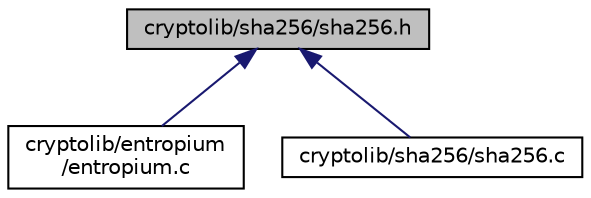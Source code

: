 digraph "cryptolib/sha256/sha256.h"
{
 // INTERACTIVE_SVG=YES
 // LATEX_PDF_SIZE
  bgcolor="transparent";
  edge [fontname="Helvetica",fontsize="10",labelfontname="Helvetica",labelfontsize="10"];
  node [fontname="Helvetica",fontsize="10",shape=record];
  Node1 [label="cryptolib/sha256/sha256.h",height=0.2,width=0.4,color="black", fillcolor="grey75", style="filled", fontcolor="black",tooltip=" "];
  Node1 -> Node2 [dir="back",color="midnightblue",fontsize="10",style="solid",fontname="Helvetica"];
  Node2 [label="cryptolib/entropium\l/entropium.c",height=0.2,width=0.4,color="black",URL="$entropium_8c.html",tooltip="This file contains an implementaition of a pseudo-random-number generator."];
  Node1 -> Node3 [dir="back",color="midnightblue",fontsize="10",style="solid",fontname="Helvetica"];
  Node3 [label="cryptolib/sha256/sha256.c",height=0.2,width=0.4,color="black",URL="$sha256_8c.html",tooltip="SHA-256 implementation."];
}
